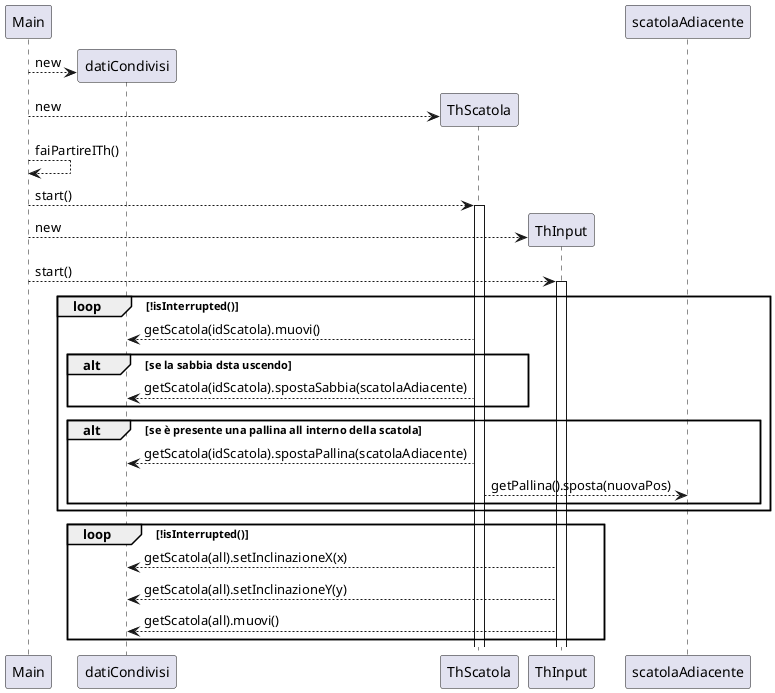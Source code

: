 @startuml 

Main-->datiCondivisi**: new 
Main--> ThScatola**:new 




Main-->Main: faiPartireITh()


Main-->ThScatola++:start()
Main-->ThInput**:new
Main-->ThInput++:start()

loop !isInterrupted()
ThScatola-->datiCondivisi: getScatola(idScatola).muovi()

alt se la sabbia dsta uscendo
ThScatola-->datiCondivisi: getScatola(idScatola).spostaSabbia(scatolaAdiacente)
end

alt se è presente una pallina all interno della scatola 
ThScatola-->datiCondivisi: getScatola(idScatola).spostaPallina(scatolaAdiacente)
ThScatola-->scatolaAdiacente: getPallina().sposta(nuovaPos)
end

end


loop !isInterrupted()

ThInput -->datiCondivisi: getScatola(all).setInclinazioneX(x)
ThInput -->datiCondivisi: getScatola(all).setInclinazioneY(y)
ThInput -->datiCondivisi: getScatola(all).muovi()

end 




@enduml